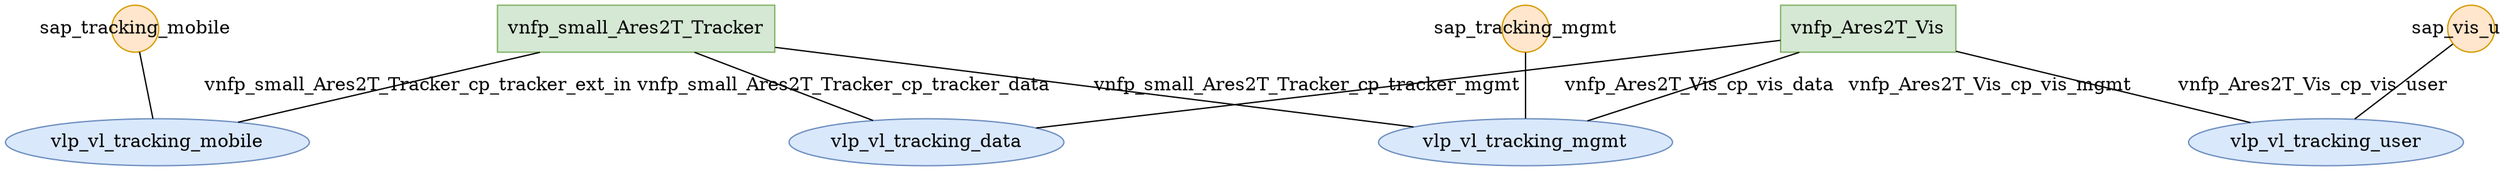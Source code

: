 strict graph G {
  splines=false;
  overlap=false;
  mindist=0.5;
  2056075535 [ label="vnfp_small_Ares2T_Tracker" shape="box" style="filled" fillcolor="#d5e8d4" color="#82b366" ];
  1169940735 [ label="vnfp_Ares2T_Vis" shape="box" style="filled" fillcolor="#d5e8d4" color="#82b366" ];
  1228317574 [ label="vlp_vl_tracking_mobile" shape="oval" style="filled" fillcolor="#dae8fc" color="#6c8ebf" ];
  -1844810866 [ label="vlp_vl_tracking_data" shape="oval" style="filled" fillcolor="#dae8fc" color="#6c8ebf" ];
  -1844537179 [ label="vlp_vl_tracking_mgmt" shape="oval" style="filled" fillcolor="#dae8fc" color="#6c8ebf" ];
  -1844287569 [ label="vlp_vl_tracking_user" shape="oval" style="filled" fillcolor="#dae8fc" color="#6c8ebf" ];
  -734211891 [ label="sap_tracking_mobile" shape="circle" style="filled" fillcolor="#ffe6cc" color="#d79b00" fixedsize="true" ];
  1031629740 [ label="sap_tracking_mgmt" shape="circle" style="filled" fillcolor="#ffe6cc" color="#d79b00" fixedsize="true" ];
  585344071 [ label="sap_vis_user" shape="circle" style="filled" fillcolor="#ffe6cc" color="#d79b00" fixedsize="true" ];
  2056075535 -- 1228317574 [ label="vnfp_small_Ares2T_Tracker_cp_tracker_ext_in" ];
  2056075535 -- -1844810866 [ label="vnfp_small_Ares2T_Tracker_cp_tracker_data" ];
  2056075535 -- -1844537179 [ label="vnfp_small_Ares2T_Tracker_cp_tracker_mgmt" ];
  1169940735 -- -1844810866 [ label="vnfp_Ares2T_Vis_cp_vis_data" ];
  1169940735 -- -1844537179 [ label="vnfp_Ares2T_Vis_cp_vis_mgmt" ];
  1169940735 -- -1844287569 [ label="vnfp_Ares2T_Vis_cp_vis_user" ];
  -734211891 -- 1228317574 [ label="" ];
  1031629740 -- -1844537179 [ label="" ];
  585344071 -- -1844287569 [ label="" ];
}
